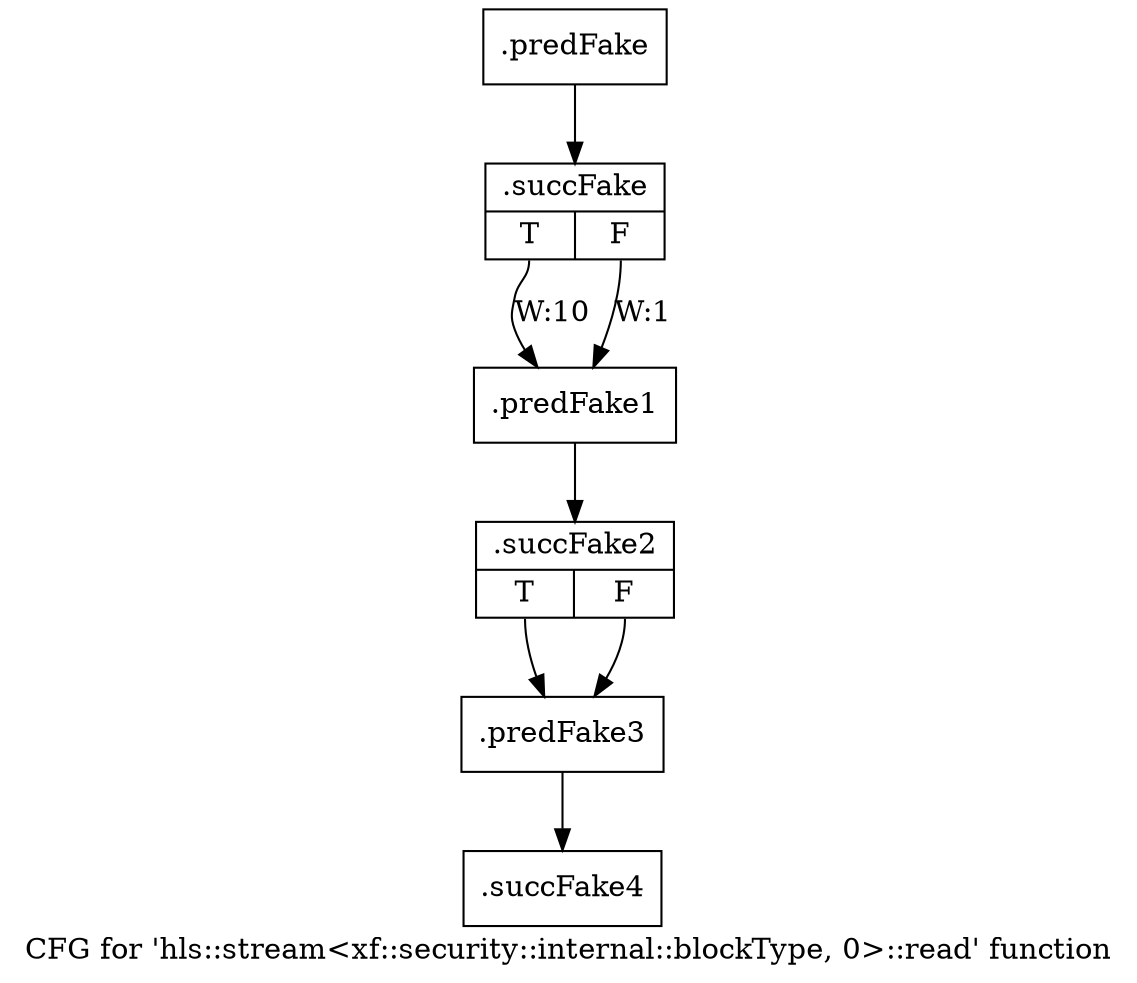 digraph "CFG for 'hls::stream\<xf::security::internal::blockType, 0\>::read' function" {
	label="CFG for 'hls::stream\<xf::security::internal::blockType, 0\>::read' function";

	Node0x5aa7ed0 [shape=record,filename="",linenumber="",label="{.predFake}"];
	Node0x5aa7ed0 -> Node0x60ead40[ callList="" memoryops="" filename="/mnt/xilinx/Vitis_HLS/2021.2/include/hls_stream_thread_unsafe.h" execusionnum="9"];
	Node0x60ead40 [shape=record,filename="/mnt/xilinx/Vitis_HLS/2021.2/include/hls_stream_thread_unsafe.h",linenumber="370",label="{.succFake|{<s0>T|<s1>F}}"];
	Node0x60ead40:s0 -> Node0x5aa8af0[label="W:10"];
	Node0x60ead40:s1 -> Node0x5aa8af0[label="W:1" callList="" memoryops="" filename="/mnt/xilinx/Vitis_HLS/2021.2/include/hls_stream_thread_unsafe.h" execusionnum="0"];
	Node0x5aa8af0 [shape=record,filename="/mnt/xilinx/Vitis_HLS/2021.2/include/hls_stream_thread_unsafe.h",linenumber="372",label="{.predFake1}"];
	Node0x5aa8af0 -> Node0x60eafe0[ callList="" memoryops="" filename="/mnt/xilinx/Vitis_HLS/2021.2/include/hls_stream_thread_unsafe.h" execusionnum="9"];
	Node0x60eafe0 [shape=record,filename="/mnt/xilinx/Vitis_HLS/2021.2/include/hls_stream_thread_unsafe.h",linenumber="373",label="{.succFake2|{<s0>T|<s1>F}}"];
	Node0x60eafe0:s0 -> Node0x5aa8b90;
	Node0x60eafe0:s1 -> Node0x5aa8b90[ callList="" memoryops="" filename="/mnt/xilinx/Vitis_HLS/2021.2/include/hls_stream_thread_unsafe.h" execusionnum="9"];
	Node0x5aa8b90 [shape=record,filename="/mnt/xilinx/Vitis_HLS/2021.2/include/hls_stream_thread_unsafe.h",linenumber="373",label="{.predFake3}"];
	Node0x5aa8b90 -> Node0x60eb1a0[ callList="" memoryops="" filename="/mnt/xilinx/Vitis_HLS/2021.2/include/hls_stream_thread_unsafe.h" execusionnum="0"];
	Node0x60eb1a0 [shape=record,filename="/mnt/xilinx/Vitis_HLS/2021.2/include/hls_stream_thread_unsafe.h",linenumber="373",label="{.succFake4}"];
}
